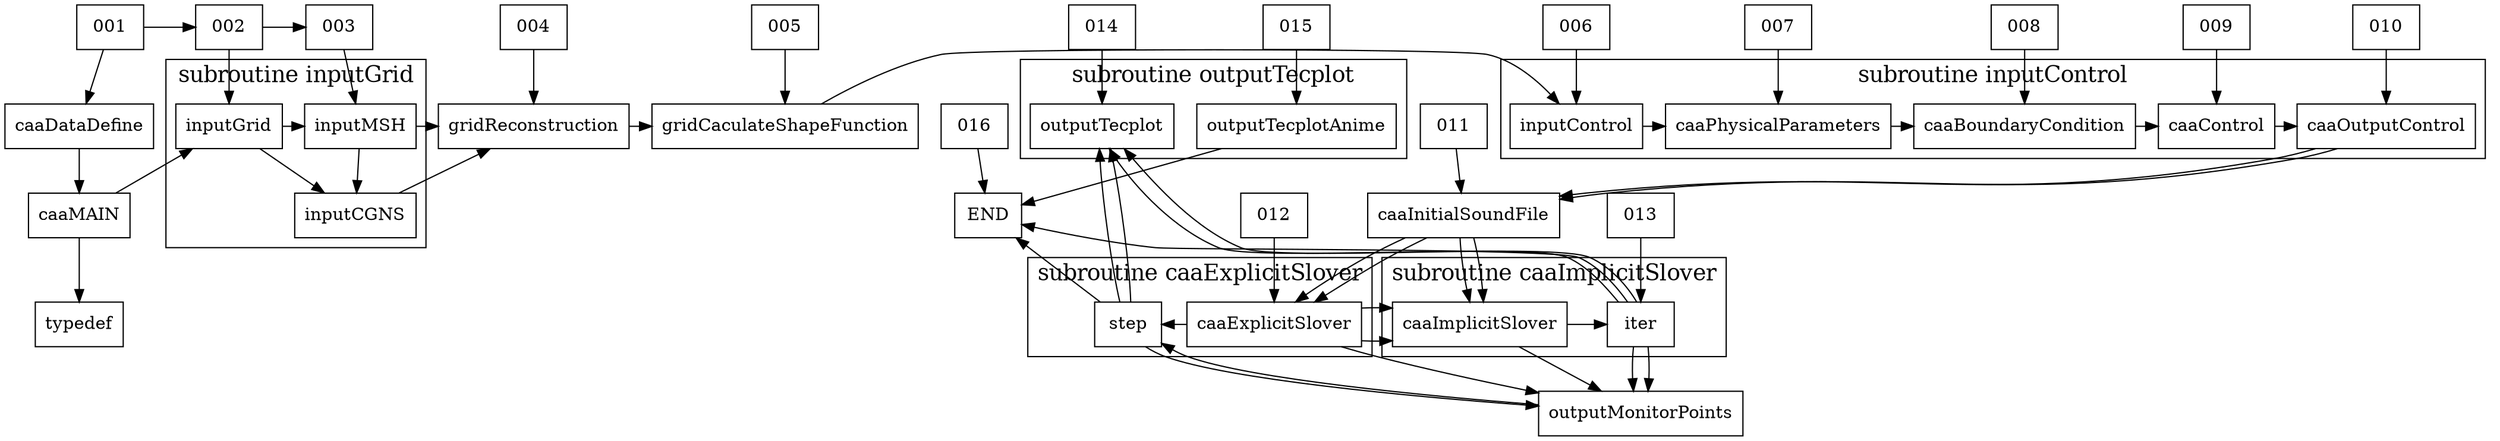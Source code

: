 digraph ComputationalAeroacoustics {
	rankdir="TB";
	node[shape=box,fontsize=14];
	fontsize=18;
	labeljust="t";
	
	edge[style=solid, fontsize=12];
	
	{ rank=same;
		001 [style = solid]; /* solid */
		002 [style = solid]; /* solid */
		003 [style = solid]; /* solid */
		/* lines */
		001 -> 002 -> 003
	}
	
	
	subgraph "cluster_inputGrid" { 
		label="subroutine inputGrid"; 
		"inputGrid";
		"inputMSH";
		"inputCGNS";
	}

	subgraph "cluster_inputControl" {
		label="subroutine inputControl";
		"inputControl";
		"caaPhysicalParameters";
		"caaBoundaryCondition";
		"caaControl";
		"caaOutputControl";
	}

	subgraph "cluster_caaExplicitSlover" {
		label="subroutine caaExplicitSlover";
		"caaExplicitSlover"
		"step" [style=cycle];
	}

	subgraph "cluster_caaImplicitSlover" {
		label="subroutine caaImplicitSlover";
		"caaImplicitSlover";
		"iter" [style=cycle];
	}

	subgraph "cluster_outputTecplot" {
		label="subroutine outputTecplot";
		"outputTecplot";
		"outputTecplotAnime" [style=cycle];
	}
	
	001 -> caaDataDefine -> caaMAIN -> typedef [style=solid];
	002 -> inputGrid [style=solid];
	003 -> inputMSH -> inputCGNS [style=solid];
	004 -> gridReconstruction [style=solid];
	005 -> gridCaculateShapeFunction [style=solid];
	006 -> inputControl [style=solid];
	007 -> caaPhysicalParameters [style=solid];
	008 -> caaBoundaryCondition [style=solid];
	009 -> caaControl [style=solid];
	010 -> caaOutputControl [style=solid];
	011 -> caaInitialSoundFile [style=solid];
	012 -> caaExplicitSlover -> caaImplicitSlover [style=solid];
	013 -> iter -> outputMonitorPoints -> step [style=solid];
	014 -> outputTecplot [style=solid];
	015 -> outputTecplotAnime [style=solid];
	016 -> END [style=solid];
	
	caaMAIN -> inputGrid [style=solid,constraint=false];
	inputGrid -> inputMSH -> gridReconstruction [style=solid,constraint=false];
	inputGrid -> inputCGNS -> gridReconstruction [style=solid,constraint=false];
	gridReconstruction -> gridCaculateShapeFunction [style=solid,constraint=false];
	gridCaculateShapeFunction -> inputControl [style=solid,constraint=false];
	inputControl -> caaPhysicalParameters -> caaBoundaryCondition -> caaControl -> caaOutputControl [style=solid,constraint=false];
	caaOutputControl -> caaInitialSoundFile [style=solid,constraint=false];
	caaInitialSoundFile -> caaImplicitSlover -> iter [style=solid,constraint=false];
	caaInitialSoundFile -> caaExplicitSlover -> step [style=solid,constraint=false];
	iter -> outputMonitorPoints [style=solid,constraint=false];
	step -> outputMonitorPoints [style=solid,constraint=false];
	iter -> outputTecplot [style=solid,constraint=false];
	step -> outputTecplot [style=solid,constraint=false];
	iter -> END [style=solid,constraint=false];
	step -> END [style=solid,constraint=false];

	caaExplicitSlover -> outputMonitorPoints [constraint=false];
	caaImplicitSlover -> outputMonitorPoints [constraint=false];
	caaOutputControl -> caaInitialSoundFile;
	caaInitialSoundFile -> caaExplicitSlover;
	caaInitialSoundFile -> caaImplicitSlover;
	

	step -> outputTecplot [constraint=false, style=solid];
	iter -> outputTecplot [constraint=false, style=solid];
	node [style=filled, color=red];
	outputTecplotAnime -> END;
	
	caaDataDefine;
	caaMAIN;
	typedef;
	

}